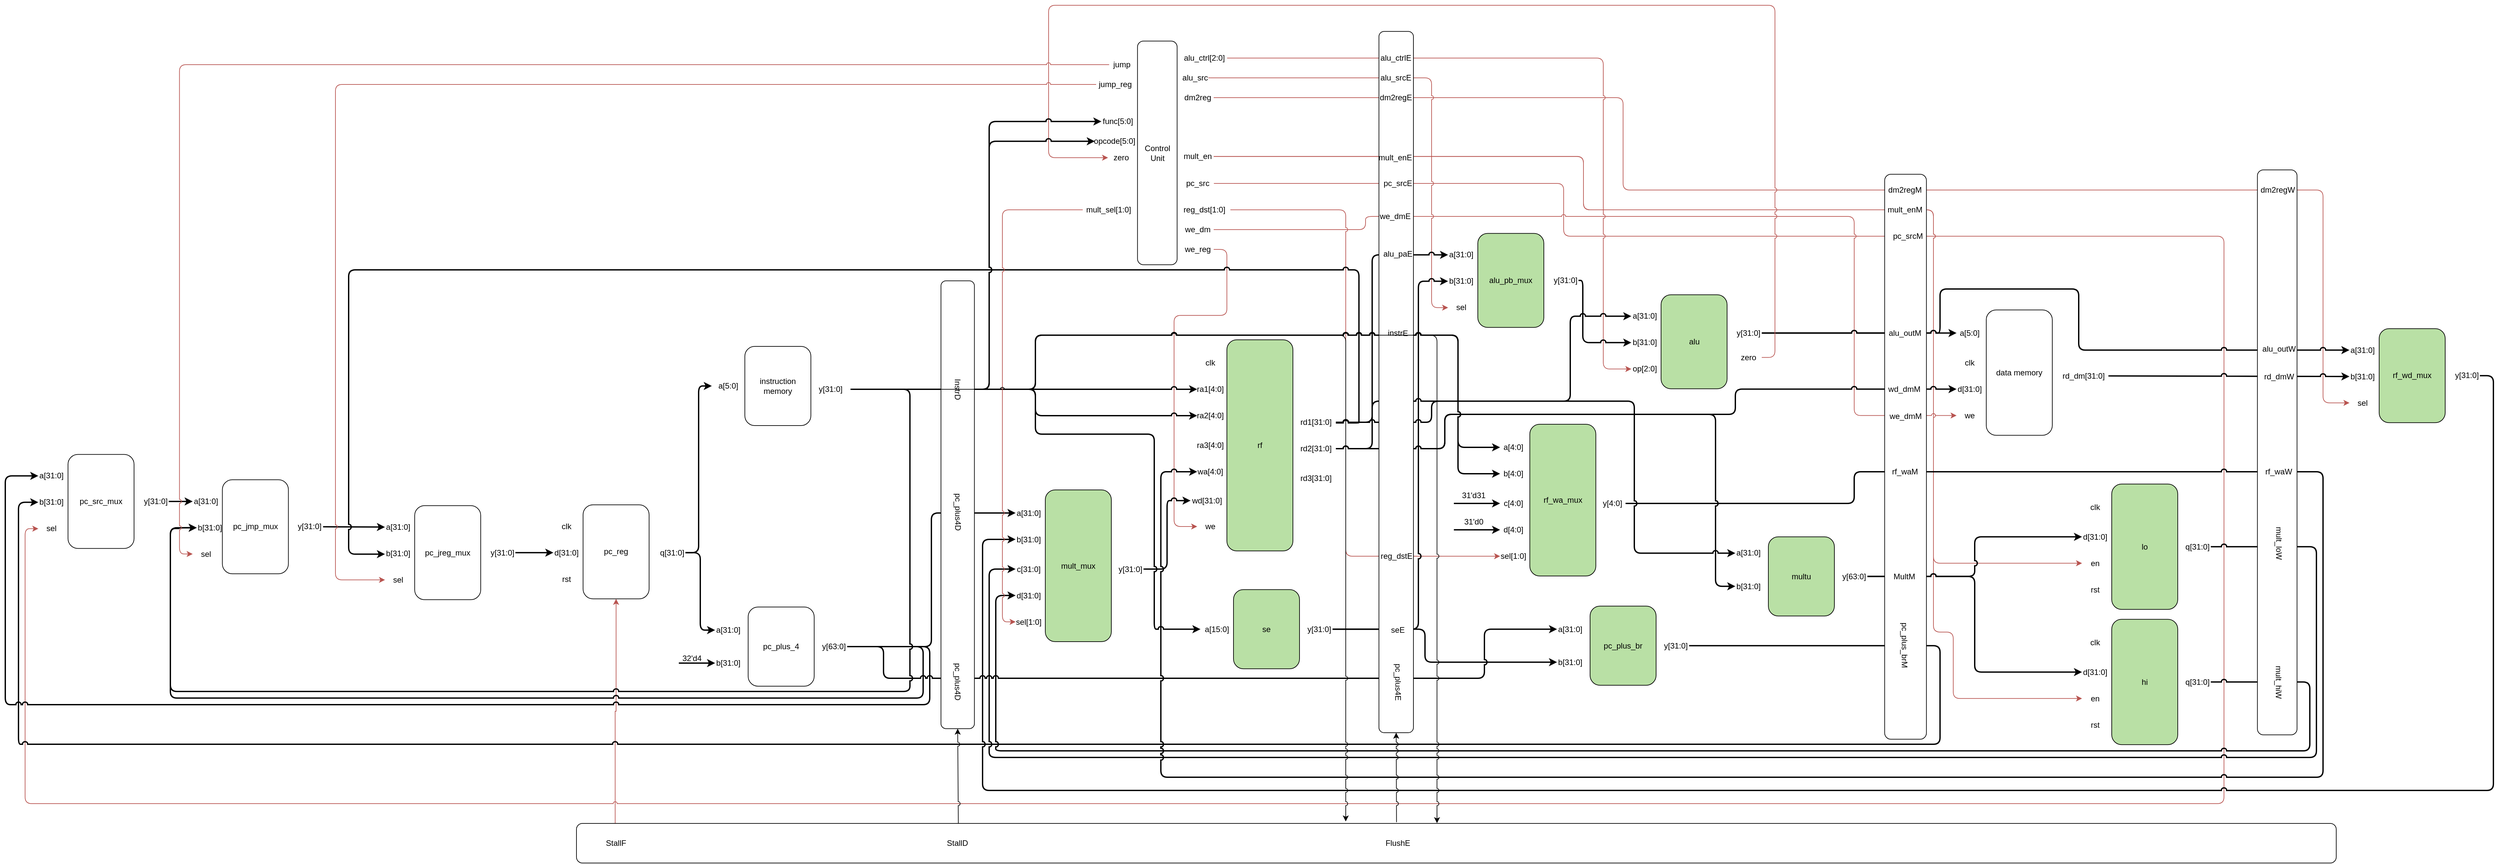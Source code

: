 <mxfile version="13.0.1" type="device"><diagram id="VxktG66GvA859QMmL-u6" name="Page-1"><mxGraphModel dx="4553" dy="2619" grid="1" gridSize="10" guides="1" tooltips="1" connect="1" arrows="1" fold="1" page="1" pageScale="1" pageWidth="850" pageHeight="1100" math="0" shadow="0"><root><mxCell id="0"/><mxCell id="1" parent="0"/><mxCell id="LkqIfKBmSPJP0it0_5NO-5" style="edgeStyle=orthogonalEdgeStyle;rounded=0;jumpStyle=arc;orthogonalLoop=1;jettySize=auto;html=1;exitX=1;exitY=0.5;exitDx=0;exitDy=0;entryX=0.022;entryY=-0.007;entryDx=0;entryDy=0;entryPerimeter=0;fillColor=#f8cecc;strokeColor=#b85450;startArrow=classic;startFill=1;endArrow=none;endFill=0;" edge="1" parent="1"><mxGeometry relative="1" as="geometry"><mxPoint x="-805" y="769.63" as="sourcePoint"/><mxPoint x="-806.37" y="1109.58" as="targetPoint"/><Array as="points"><mxPoint x="-806" y="940"/></Array></mxGeometry></mxCell><mxCell id="LkqIfKBmSPJP0it0_5NO-1" style="edgeStyle=orthogonalEdgeStyle;rounded=1;orthogonalLoop=1;jettySize=auto;html=1;exitX=1;exitY=0.5;exitDx=0;exitDy=0;entryX=0;entryY=0.5;entryDx=0;entryDy=0;fillColor=#f8cecc;strokeColor=#b85450;jumpStyle=arc;" edge="1" parent="1" source="gtylEfUFhN5aOjb-QV-u-95" target="pZg6hqFLtTRmcvXV4arb-40"><mxGeometry relative="1" as="geometry"><Array as="points"><mxPoint x="630" y="140"/><mxPoint x="630" y="220"/><mxPoint x="1630" y="220"/><mxPoint x="1630" y="1080"/><mxPoint x="-1700" y="1080"/><mxPoint x="-1700" y="663"/></Array></mxGeometry></mxCell><mxCell id="gtylEfUFhN5aOjb-QV-u-125" style="edgeStyle=orthogonalEdgeStyle;rounded=1;jumpStyle=arc;orthogonalLoop=1;jettySize=auto;html=1;exitX=1;exitY=0.5;exitDx=0;exitDy=0;entryX=0;entryY=0.5;entryDx=0;entryDy=0;strokeWidth=1;fillColor=#f8cecc;strokeColor=#b85450;" parent="1" source="gtylEfUFhN5aOjb-QV-u-93" target="pZg6hqFLtTRmcvXV4arb-24" edge="1"><mxGeometry relative="1" as="geometry"><Array as="points"><mxPoint x="660" y="99"/><mxPoint x="660" y="180"/><mxPoint x="1190" y="180"/><mxPoint x="1190" y="820"/><mxPoint x="1220" y="820"/><mxPoint x="1220" y="921"/></Array></mxGeometry></mxCell><mxCell id="gtylEfUFhN5aOjb-QV-u-122" style="edgeStyle=orthogonalEdgeStyle;rounded=1;jumpStyle=arc;orthogonalLoop=1;jettySize=auto;html=1;exitX=1;exitY=0.5;exitDx=0;exitDy=0;entryX=0;entryY=0.5;entryDx=0;entryDy=0;strokeWidth=1;fillColor=#f8cecc;strokeColor=#b85450;" parent="1" source="gtylEfUFhN5aOjb-QV-u-98" target="pZg6hqFLtTRmcvXV4arb-74" edge="1"><mxGeometry relative="1" as="geometry"><Array as="points"><mxPoint x="120" y="240"/><mxPoint x="120" y="340"/><mxPoint x="40" y="340"/><mxPoint x="40" y="660"/></Array></mxGeometry></mxCell><mxCell id="gtylEfUFhN5aOjb-QV-u-121" style="edgeStyle=orthogonalEdgeStyle;rounded=1;jumpStyle=arc;orthogonalLoop=1;jettySize=auto;html=1;exitX=1;exitY=0.5;exitDx=0;exitDy=0;entryX=0;entryY=0.5;entryDx=0;entryDy=0;strokeWidth=1;fillColor=#f8cecc;strokeColor=#b85450;" parent="1" source="gtylEfUFhN5aOjb-QV-u-97" target="gtylEfUFhN5aOjb-QV-u-9" edge="1"><mxGeometry relative="1" as="geometry"><Array as="points"><mxPoint x="330" y="210"/><mxPoint x="330" y="190"/><mxPoint x="1070" y="190"/><mxPoint x="1070" y="492"/></Array></mxGeometry></mxCell><mxCell id="gtylEfUFhN5aOjb-QV-u-120" style="edgeStyle=orthogonalEdgeStyle;rounded=1;jumpStyle=arc;orthogonalLoop=1;jettySize=auto;html=1;exitX=1;exitY=0.5;exitDx=0;exitDy=0;entryX=0;entryY=0.5;entryDx=0;entryDy=0;strokeWidth=1;fillColor=#f8cecc;strokeColor=#b85450;" parent="1" source="gtylEfUFhN5aOjb-QV-u-96" target="pZg6hqFLtTRmcvXV4arb-53" edge="1"><mxGeometry relative="1" as="geometry"><Array as="points"><mxPoint x="300" y="180"/><mxPoint x="300" y="705"/></Array></mxGeometry></mxCell><mxCell id="gtylEfUFhN5aOjb-QV-u-113" style="edgeStyle=orthogonalEdgeStyle;rounded=1;jumpStyle=arc;orthogonalLoop=1;jettySize=auto;html=1;exitX=1;exitY=0.5;exitDx=0;exitDy=0;entryX=0;entryY=0.5;entryDx=0;entryDy=0;strokeWidth=1;fillColor=#f8cecc;strokeColor=#b85450;" parent="1" source="gtylEfUFhN5aOjb-QV-u-93" target="pZg6hqFLtTRmcvXV4arb-17" edge="1"><mxGeometry relative="1" as="geometry"><Array as="points"><mxPoint x="660" y="99"/><mxPoint x="660" y="180"/><mxPoint x="1190" y="180"/><mxPoint x="1190" y="716"/></Array></mxGeometry></mxCell><mxCell id="gtylEfUFhN5aOjb-QV-u-109" style="edgeStyle=orthogonalEdgeStyle;rounded=1;jumpStyle=arc;orthogonalLoop=1;jettySize=auto;html=1;exitX=1;exitY=0.5;exitDx=0;exitDy=0;entryX=0;entryY=0.5;entryDx=0;entryDy=0;strokeWidth=1;fillColor=#f8cecc;strokeColor=#b85450;" parent="1" source="gtylEfUFhN5aOjb-QV-u-90" target="pZg6hqFLtTRmcvXV4arb-31" edge="1"><mxGeometry relative="1" as="geometry"><Array as="points"><mxPoint x="720" y="10"/><mxPoint x="720" y="150"/><mxPoint x="1780" y="150"/><mxPoint x="1780" y="473"/></Array></mxGeometry></mxCell><mxCell id="gtylEfUFhN5aOjb-QV-u-105" style="edgeStyle=orthogonalEdgeStyle;rounded=1;jumpStyle=arc;orthogonalLoop=1;jettySize=auto;html=1;exitX=1;exitY=0.5;exitDx=0;exitDy=0;entryX=0;entryY=0.5;entryDx=0;entryDy=0;strokeWidth=1;fillColor=#f8cecc;strokeColor=#b85450;" parent="1" source="gtylEfUFhN5aOjb-QV-u-92" target="pZg6hqFLtTRmcvXV4arb-64" edge="1"><mxGeometry relative="1" as="geometry"><Array as="points"><mxPoint x="430" y="-20"/><mxPoint x="430" y="328"/></Array></mxGeometry></mxCell><mxCell id="gtylEfUFhN5aOjb-QV-u-104" style="edgeStyle=orthogonalEdgeStyle;rounded=1;jumpStyle=arc;orthogonalLoop=1;jettySize=auto;html=1;exitX=1;exitY=0.5;exitDx=0;exitDy=0;entryX=0;entryY=0.5;entryDx=0;entryDy=0;strokeWidth=1;fillColor=#f8cecc;strokeColor=#b85450;" parent="1" source="gtylEfUFhN5aOjb-QV-u-91" target="pZg6hqFLtTRmcvXV4arb-84" edge="1"><mxGeometry relative="1" as="geometry"><Array as="points"><mxPoint x="690" y="-50"/><mxPoint x="690" y="421"/></Array></mxGeometry></mxCell><mxCell id="pZg6hqFLtTRmcvXV4arb-1" value="se" style="rounded=1;whiteSpace=wrap;html=1;rotation=90;horizontal=0;fillColor=#B9E0A5;" parent="1" vertex="1"><mxGeometry x="120" y="765.63" width="120" height="100" as="geometry"/></mxCell><mxCell id="pZg6hqFLtTRmcvXV4arb-2" value="a[15:0]" style="text;html=1;strokeColor=none;fillColor=none;align=center;verticalAlign=middle;whiteSpace=wrap;rounded=0;" parent="1" vertex="1"><mxGeometry x="80" y="805.63" width="50" height="20" as="geometry"/></mxCell><mxCell id="gtylEfUFhN5aOjb-QV-u-29" style="edgeStyle=orthogonalEdgeStyle;rounded=1;jumpStyle=arc;orthogonalLoop=1;jettySize=auto;html=1;exitX=1;exitY=0.5;exitDx=0;exitDy=0;entryX=0;entryY=0.5;entryDx=0;entryDy=0;strokeWidth=2;" parent="1" source="pZg6hqFLtTRmcvXV4arb-3" target="pZg6hqFLtTRmcvXV4arb-12" edge="1"><mxGeometry relative="1" as="geometry"><Array as="points"><mxPoint x="420" y="816"/><mxPoint x="420" y="866"/></Array></mxGeometry></mxCell><mxCell id="gtylEfUFhN5aOjb-QV-u-45" style="edgeStyle=orthogonalEdgeStyle;rounded=1;jumpStyle=arc;orthogonalLoop=1;jettySize=auto;html=1;exitX=1;exitY=0.5;exitDx=0;exitDy=0;entryX=0;entryY=0.5;entryDx=0;entryDy=0;strokeWidth=2;" parent="1" source="pZg6hqFLtTRmcvXV4arb-3" target="pZg6hqFLtTRmcvXV4arb-63" edge="1"><mxGeometry relative="1" as="geometry"><Array as="points"><mxPoint x="410" y="816"/><mxPoint x="410" y="288"/></Array></mxGeometry></mxCell><mxCell id="pZg6hqFLtTRmcvXV4arb-3" value="y[31:0]" style="text;html=1;strokeColor=none;fillColor=none;align=center;verticalAlign=middle;whiteSpace=wrap;rounded=0;" parent="1" vertex="1"><mxGeometry x="240" y="805.63" width="40" height="20" as="geometry"/></mxCell><mxCell id="pZg6hqFLtTRmcvXV4arb-5" value="multu" style="rounded=1;whiteSpace=wrap;html=1;rotation=90;horizontal=0;fillColor=#B9E0A5;" parent="1" vertex="1"><mxGeometry x="930" y="685.63" width="120" height="100" as="geometry"/></mxCell><mxCell id="pZg6hqFLtTRmcvXV4arb-7" value="pc_plus_br" style="rounded=1;whiteSpace=wrap;html=1;rotation=90;horizontal=0;fillColor=#B9E0A5;" parent="1" vertex="1"><mxGeometry x="660" y="790.63" width="120" height="100" as="geometry"/></mxCell><mxCell id="pZg6hqFLtTRmcvXV4arb-8" value="a[31:0]" style="text;html=1;strokeColor=none;fillColor=none;align=center;verticalAlign=middle;whiteSpace=wrap;rounded=0;" parent="1" vertex="1"><mxGeometry x="890" y="690.38" width="40" height="20" as="geometry"/></mxCell><mxCell id="pZg6hqFLtTRmcvXV4arb-9" value="b[31:0]" style="text;html=1;strokeColor=none;fillColor=none;align=center;verticalAlign=middle;whiteSpace=wrap;rounded=0;" parent="1" vertex="1"><mxGeometry x="890" y="740.63" width="40" height="20" as="geometry"/></mxCell><mxCell id="gtylEfUFhN5aOjb-QV-u-35" style="edgeStyle=orthogonalEdgeStyle;rounded=1;jumpStyle=arc;orthogonalLoop=1;jettySize=auto;html=1;exitX=1;exitY=0.5;exitDx=0;exitDy=0;entryX=0;entryY=0.5;entryDx=0;entryDy=0;strokeWidth=2;" parent="1" source="pZg6hqFLtTRmcvXV4arb-10" target="pZg6hqFLtTRmcvXV4arb-16" edge="1"><mxGeometry relative="1" as="geometry"/></mxCell><mxCell id="gtylEfUFhN5aOjb-QV-u-36" style="edgeStyle=orthogonalEdgeStyle;rounded=1;jumpStyle=arc;orthogonalLoop=1;jettySize=auto;html=1;exitX=1;exitY=0.5;exitDx=0;exitDy=0;entryX=0;entryY=0.5;entryDx=0;entryDy=0;strokeWidth=2;" parent="1" source="pZg6hqFLtTRmcvXV4arb-10" target="pZg6hqFLtTRmcvXV4arb-23" edge="1"><mxGeometry relative="1" as="geometry"/></mxCell><mxCell id="pZg6hqFLtTRmcvXV4arb-10" value="y[63:0]" style="text;html=1;strokeColor=none;fillColor=none;align=center;verticalAlign=middle;whiteSpace=wrap;rounded=0;" parent="1" vertex="1"><mxGeometry x="1050" y="725.63" width="40" height="20" as="geometry"/></mxCell><mxCell id="pZg6hqFLtTRmcvXV4arb-11" value="a[31:0]" style="text;html=1;strokeColor=none;fillColor=none;align=center;verticalAlign=middle;whiteSpace=wrap;rounded=0;" parent="1" vertex="1"><mxGeometry x="620" y="805.63" width="40" height="20" as="geometry"/></mxCell><mxCell id="pZg6hqFLtTRmcvXV4arb-12" value="b[31:0]" style="text;html=1;strokeColor=none;fillColor=none;align=center;verticalAlign=middle;whiteSpace=wrap;rounded=0;" parent="1" vertex="1"><mxGeometry x="620" y="855.63" width="40" height="20" as="geometry"/></mxCell><mxCell id="gtylEfUFhN5aOjb-QV-u-52" style="edgeStyle=orthogonalEdgeStyle;rounded=1;jumpStyle=arc;orthogonalLoop=1;jettySize=auto;html=1;exitX=1;exitY=0.5;exitDx=0;exitDy=0;entryX=0;entryY=0.5;entryDx=0;entryDy=0;strokeWidth=2;" parent="1" source="pZg6hqFLtTRmcvXV4arb-13" target="pZg6hqFLtTRmcvXV4arb-39" edge="1"><mxGeometry relative="1" as="geometry"><Array as="points"><mxPoint x="1200" y="841"/><mxPoint x="1200" y="990"/><mxPoint x="-1710" y="990"/><mxPoint x="-1710" y="623"/></Array></mxGeometry></mxCell><mxCell id="pZg6hqFLtTRmcvXV4arb-13" value="y[31:0]" style="text;html=1;strokeColor=none;fillColor=none;align=center;verticalAlign=middle;whiteSpace=wrap;rounded=0;" parent="1" vertex="1"><mxGeometry x="780" y="830.63" width="40" height="20" as="geometry"/></mxCell><mxCell id="pZg6hqFLtTRmcvXV4arb-14" value="lo" style="rounded=1;whiteSpace=wrap;html=1;rotation=90;horizontal=0;fillColor=#B9E0A5;" parent="1" vertex="1"><mxGeometry x="1415" y="640.63" width="190" height="100" as="geometry"/></mxCell><mxCell id="pZg6hqFLtTRmcvXV4arb-15" value="clk" style="text;html=1;strokeColor=none;fillColor=none;align=center;verticalAlign=middle;whiteSpace=wrap;rounded=0;" parent="1" vertex="1"><mxGeometry x="1415" y="620.63" width="40" height="20" as="geometry"/></mxCell><mxCell id="pZg6hqFLtTRmcvXV4arb-16" value="d[31:0]" style="text;html=1;strokeColor=none;fillColor=none;align=center;verticalAlign=middle;whiteSpace=wrap;rounded=0;" parent="1" vertex="1"><mxGeometry x="1415" y="665.63" width="40" height="20" as="geometry"/></mxCell><mxCell id="pZg6hqFLtTRmcvXV4arb-17" value="en" style="text;html=1;strokeColor=none;fillColor=none;align=center;verticalAlign=middle;whiteSpace=wrap;rounded=0;" parent="1" vertex="1"><mxGeometry x="1415" y="705.63" width="40" height="20" as="geometry"/></mxCell><mxCell id="pZg6hqFLtTRmcvXV4arb-19" value="rst" style="text;html=1;strokeColor=none;fillColor=none;align=center;verticalAlign=middle;whiteSpace=wrap;rounded=0;" parent="1" vertex="1"><mxGeometry x="1415" y="745.63" width="40" height="20" as="geometry"/></mxCell><mxCell id="gtylEfUFhN5aOjb-QV-u-37" style="edgeStyle=orthogonalEdgeStyle;rounded=1;jumpStyle=arc;orthogonalLoop=1;jettySize=auto;html=1;exitX=1;exitY=0.5;exitDx=0;exitDy=0;entryX=0;entryY=0.5;entryDx=0;entryDy=0;strokeWidth=2;" parent="1" source="pZg6hqFLtTRmcvXV4arb-20" target="pZg6hqFLtTRmcvXV4arb-44" edge="1"><mxGeometry relative="1" as="geometry"><Array as="points"><mxPoint x="1770" y="691"/><mxPoint x="1770" y="1010"/><mxPoint x="-240" y="1010"/><mxPoint x="-240" y="725"/></Array></mxGeometry></mxCell><mxCell id="pZg6hqFLtTRmcvXV4arb-20" value="q[31:0]" style="text;html=1;strokeColor=none;fillColor=none;align=center;verticalAlign=middle;whiteSpace=wrap;rounded=0;" parent="1" vertex="1"><mxGeometry x="1570" y="680.63" width="40" height="20" as="geometry"/></mxCell><mxCell id="pZg6hqFLtTRmcvXV4arb-21" value="hi" style="rounded=1;whiteSpace=wrap;html=1;rotation=90;horizontal=0;fillColor=#B9E0A5;" parent="1" vertex="1"><mxGeometry x="1415" y="845.63" width="190" height="100" as="geometry"/></mxCell><mxCell id="pZg6hqFLtTRmcvXV4arb-22" value="clk" style="text;html=1;strokeColor=none;fillColor=none;align=center;verticalAlign=middle;whiteSpace=wrap;rounded=0;" parent="1" vertex="1"><mxGeometry x="1415" y="825.63" width="40" height="20" as="geometry"/></mxCell><mxCell id="pZg6hqFLtTRmcvXV4arb-23" value="d[31:0]" style="text;html=1;strokeColor=none;fillColor=none;align=center;verticalAlign=middle;whiteSpace=wrap;rounded=0;" parent="1" vertex="1"><mxGeometry x="1415" y="870.63" width="40" height="20" as="geometry"/></mxCell><mxCell id="pZg6hqFLtTRmcvXV4arb-24" value="en" style="text;html=1;strokeColor=none;fillColor=none;align=center;verticalAlign=middle;whiteSpace=wrap;rounded=0;" parent="1" vertex="1"><mxGeometry x="1415" y="910.63" width="40" height="20" as="geometry"/></mxCell><mxCell id="pZg6hqFLtTRmcvXV4arb-25" value="rst" style="text;html=1;strokeColor=none;fillColor=none;align=center;verticalAlign=middle;whiteSpace=wrap;rounded=0;" parent="1" vertex="1"><mxGeometry x="1415" y="950.63" width="40" height="20" as="geometry"/></mxCell><mxCell id="gtylEfUFhN5aOjb-QV-u-38" style="edgeStyle=orthogonalEdgeStyle;rounded=1;jumpStyle=arc;orthogonalLoop=1;jettySize=auto;html=1;exitX=1;exitY=0.5;exitDx=0;exitDy=0;entryX=0;entryY=0.5;entryDx=0;entryDy=0;strokeWidth=2;" parent="1" source="pZg6hqFLtTRmcvXV4arb-26" target="pZg6hqFLtTRmcvXV4arb-45" edge="1"><mxGeometry relative="1" as="geometry"><Array as="points"><mxPoint x="1760" y="896"/><mxPoint x="1760" y="1000"/><mxPoint x="-230" y="1000"/><mxPoint x="-230" y="765"/></Array></mxGeometry></mxCell><mxCell id="pZg6hqFLtTRmcvXV4arb-26" value="q[31:0]" style="text;html=1;strokeColor=none;fillColor=none;align=center;verticalAlign=middle;whiteSpace=wrap;rounded=0;" parent="1" vertex="1"><mxGeometry x="1570" y="885.63" width="40" height="20" as="geometry"/></mxCell><mxCell id="pZg6hqFLtTRmcvXV4arb-27" value="rf_wd_mux" style="rounded=1;whiteSpace=wrap;html=1;rotation=90;horizontal=0;fillColor=#B9E0A5;" parent="1" vertex="1"><mxGeometry x="1843.75" y="381.38" width="142.5" height="100" as="geometry"/></mxCell><mxCell id="pZg6hqFLtTRmcvXV4arb-29" value="a[31:0]" style="text;html=1;strokeColor=none;fillColor=none;align=center;verticalAlign=middle;whiteSpace=wrap;rounded=0;" parent="1" vertex="1"><mxGeometry x="1820" y="382.63" width="40" height="20" as="geometry"/></mxCell><mxCell id="pZg6hqFLtTRmcvXV4arb-30" value="b[31:0]" style="text;html=1;strokeColor=none;fillColor=none;align=center;verticalAlign=middle;whiteSpace=wrap;rounded=0;" parent="1" vertex="1"><mxGeometry x="1820" y="422.63" width="40" height="20" as="geometry"/></mxCell><mxCell id="pZg6hqFLtTRmcvXV4arb-31" value="sel" style="text;html=1;strokeColor=none;fillColor=none;align=center;verticalAlign=middle;whiteSpace=wrap;rounded=0;" parent="1" vertex="1"><mxGeometry x="1820" y="462.63" width="40" height="20" as="geometry"/></mxCell><mxCell id="gtylEfUFhN5aOjb-QV-u-51" style="edgeStyle=orthogonalEdgeStyle;rounded=1;jumpStyle=arc;orthogonalLoop=1;jettySize=auto;html=1;exitX=1;exitY=0.5;exitDx=0;exitDy=0;entryX=0;entryY=0.5;entryDx=0;entryDy=0;strokeWidth=2;" parent="1" source="pZg6hqFLtTRmcvXV4arb-32" target="pZg6hqFLtTRmcvXV4arb-43" edge="1"><mxGeometry relative="1" as="geometry"><Array as="points"><mxPoint x="2038" y="431"/><mxPoint x="2038" y="1060"/><mxPoint x="-250" y="1060"/><mxPoint x="-250" y="680"/></Array></mxGeometry></mxCell><mxCell id="pZg6hqFLtTRmcvXV4arb-32" value="y[31:0]" style="text;html=1;strokeColor=none;fillColor=none;align=center;verticalAlign=middle;whiteSpace=wrap;rounded=0;" parent="1" vertex="1"><mxGeometry x="1977.5" y="421.38" width="40" height="20" as="geometry"/></mxCell><mxCell id="pZg6hqFLtTRmcvXV4arb-33" value="pc_plus_4" style="rounded=1;whiteSpace=wrap;html=1;rotation=90;horizontal=0;" parent="1" vertex="1"><mxGeometry x="-615" y="792" width="120" height="100" as="geometry"/></mxCell><mxCell id="pZg6hqFLtTRmcvXV4arb-34" value="a[31:0]" style="text;html=1;strokeColor=none;fillColor=none;align=center;verticalAlign=middle;whiteSpace=wrap;rounded=0;" parent="1" vertex="1"><mxGeometry x="-655" y="807" width="40" height="20" as="geometry"/></mxCell><mxCell id="pZg6hqFLtTRmcvXV4arb-122" style="edgeStyle=orthogonalEdgeStyle;rounded=1;jumpStyle=arc;orthogonalLoop=1;jettySize=auto;html=1;exitX=0;exitY=0.5;exitDx=0;exitDy=0;startArrow=classic;startFill=1;endArrow=none;endFill=0;strokeWidth=2;" parent="1" source="pZg6hqFLtTRmcvXV4arb-35" edge="1"><mxGeometry relative="1" as="geometry"><mxPoint x="-710" y="867" as="targetPoint"/></mxGeometry></mxCell><mxCell id="pZg6hqFLtTRmcvXV4arb-35" value="b[31:0]" style="text;html=1;strokeColor=none;fillColor=none;align=center;verticalAlign=middle;whiteSpace=wrap;rounded=0;" parent="1" vertex="1"><mxGeometry x="-655" y="857" width="40" height="20" as="geometry"/></mxCell><mxCell id="gtylEfUFhN5aOjb-QV-u-20" style="edgeStyle=orthogonalEdgeStyle;rounded=1;jumpStyle=arc;orthogonalLoop=1;jettySize=auto;html=1;exitX=1;exitY=0.5;exitDx=0;exitDy=0;entryX=0;entryY=0.5;entryDx=0;entryDy=0;strokeWidth=2;" parent="1" source="pZg6hqFLtTRmcvXV4arb-36" target="pZg6hqFLtTRmcvXV4arb-38" edge="1"><mxGeometry relative="1" as="geometry"><Array as="points"><mxPoint x="-330" y="842"/><mxPoint x="-330" y="930"/><mxPoint x="-1730" y="930"/><mxPoint x="-1730" y="583"/></Array></mxGeometry></mxCell><mxCell id="gtylEfUFhN5aOjb-QV-u-25" style="edgeStyle=orthogonalEdgeStyle;rounded=1;jumpStyle=arc;orthogonalLoop=1;jettySize=auto;html=1;exitX=1;exitY=0.5;exitDx=0;exitDy=0;entryX=0;entryY=0.5;entryDx=0;entryDy=0;strokeWidth=2;" parent="1" source="pZg6hqFLtTRmcvXV4arb-36" target="pZg6hqFLtTRmcvXV4arb-48" edge="1"><mxGeometry relative="1" as="geometry"/></mxCell><mxCell id="gtylEfUFhN5aOjb-QV-u-53" style="edgeStyle=orthogonalEdgeStyle;rounded=1;jumpStyle=arc;orthogonalLoop=1;jettySize=auto;html=1;exitX=1;exitY=0.5;exitDx=0;exitDy=0;entryX=0;entryY=0.5;entryDx=0;entryDy=0;strokeWidth=2;" parent="1" source="pZg6hqFLtTRmcvXV4arb-36" target="pZg6hqFLtTRmcvXV4arb-58" edge="1"><mxGeometry relative="1" as="geometry"><Array as="points"><mxPoint x="-340" y="842"/><mxPoint x="-340" y="920"/><mxPoint x="-1480" y="920"/><mxPoint x="-1480" y="663"/><mxPoint x="-1466" y="663"/><mxPoint x="-1466" y="662"/></Array></mxGeometry></mxCell><mxCell id="gtylEfUFhN5aOjb-QV-u-63" style="edgeStyle=orthogonalEdgeStyle;rounded=1;jumpStyle=arc;orthogonalLoop=1;jettySize=auto;html=1;exitX=1;exitY=0.5;exitDx=0;exitDy=0;entryX=0;entryY=0.5;entryDx=0;entryDy=0;strokeWidth=2;" parent="1" source="pZg6hqFLtTRmcvXV4arb-36" target="pZg6hqFLtTRmcvXV4arb-11" edge="1"><mxGeometry relative="1" as="geometry"><Array as="points"><mxPoint x="-400" y="842"/><mxPoint x="-400" y="890"/><mxPoint x="510" y="890"/><mxPoint x="510" y="816"/></Array></mxGeometry></mxCell><mxCell id="pZg6hqFLtTRmcvXV4arb-36" value="y[63:0]" style="text;html=1;strokeColor=none;fillColor=none;align=center;verticalAlign=middle;whiteSpace=wrap;rounded=0;" parent="1" vertex="1"><mxGeometry x="-495" y="832" width="40" height="20" as="geometry"/></mxCell><mxCell id="pZg6hqFLtTRmcvXV4arb-37" value="pc_src_mux" style="rounded=1;whiteSpace=wrap;html=1;rotation=90;horizontal=0;" parent="1" vertex="1"><mxGeometry x="-1656.25" y="572.01" width="142.5" height="100" as="geometry"/></mxCell><mxCell id="pZg6hqFLtTRmcvXV4arb-38" value="a[31:0]" style="text;html=1;strokeColor=none;fillColor=none;align=center;verticalAlign=middle;whiteSpace=wrap;rounded=0;" parent="1" vertex="1"><mxGeometry x="-1680" y="573.26" width="40" height="20" as="geometry"/></mxCell><mxCell id="pZg6hqFLtTRmcvXV4arb-39" value="b[31:0]" style="text;html=1;strokeColor=none;fillColor=none;align=center;verticalAlign=middle;whiteSpace=wrap;rounded=0;" parent="1" vertex="1"><mxGeometry x="-1680" y="613.26" width="40" height="20" as="geometry"/></mxCell><mxCell id="pZg6hqFLtTRmcvXV4arb-40" value="sel" style="text;html=1;strokeColor=none;fillColor=none;align=center;verticalAlign=middle;whiteSpace=wrap;rounded=0;" parent="1" vertex="1"><mxGeometry x="-1680" y="653.26" width="40" height="20" as="geometry"/></mxCell><mxCell id="gtylEfUFhN5aOjb-QV-u-57" style="edgeStyle=orthogonalEdgeStyle;rounded=1;jumpStyle=arc;orthogonalLoop=1;jettySize=auto;html=1;exitX=1;exitY=0.5;exitDx=0;exitDy=0;entryX=0;entryY=0.5;entryDx=0;entryDy=0;strokeWidth=2;" parent="1" source="pZg6hqFLtTRmcvXV4arb-41" target="pZg6hqFLtTRmcvXV4arb-57" edge="1"><mxGeometry relative="1" as="geometry"/></mxCell><mxCell id="pZg6hqFLtTRmcvXV4arb-41" value="y[31:0]" style="text;html=1;strokeColor=none;fillColor=none;align=center;verticalAlign=middle;whiteSpace=wrap;rounded=0;" parent="1" vertex="1"><mxGeometry x="-1522.5" y="612.01" width="40" height="20" as="geometry"/></mxCell><mxCell id="pZg6hqFLtTRmcvXV4arb-42" value="mult_mux" style="rounded=1;whiteSpace=wrap;html=1;rotation=90;horizontal=0;fillColor=#B9E0A5;" parent="1" vertex="1"><mxGeometry x="-220" y="669.5" width="230" height="100" as="geometry"/></mxCell><mxCell id="pZg6hqFLtTRmcvXV4arb-43" value="b[31:0]" style="text;html=1;strokeColor=none;fillColor=none;align=center;verticalAlign=middle;whiteSpace=wrap;rounded=0;" parent="1" vertex="1"><mxGeometry x="-200" y="669.5" width="40" height="20" as="geometry"/></mxCell><mxCell id="pZg6hqFLtTRmcvXV4arb-44" value="c[31:0]" style="text;html=1;strokeColor=none;fillColor=none;align=center;verticalAlign=middle;whiteSpace=wrap;rounded=0;" parent="1" vertex="1"><mxGeometry x="-200" y="714.5" width="40" height="20" as="geometry"/></mxCell><mxCell id="pZg6hqFLtTRmcvXV4arb-45" value="d[31:0]" style="text;html=1;strokeColor=none;fillColor=none;align=center;verticalAlign=middle;whiteSpace=wrap;rounded=0;" parent="1" vertex="1"><mxGeometry x="-200" y="754.5" width="40" height="20" as="geometry"/></mxCell><mxCell id="pZg6hqFLtTRmcvXV4arb-46" value="sel[1:0]" style="text;html=1;strokeColor=none;fillColor=none;align=center;verticalAlign=middle;whiteSpace=wrap;rounded=0;" parent="1" vertex="1"><mxGeometry x="-200" y="794.5" width="40" height="20" as="geometry"/></mxCell><mxCell id="gtylEfUFhN5aOjb-QV-u-26" style="edgeStyle=orthogonalEdgeStyle;rounded=1;jumpStyle=arc;orthogonalLoop=1;jettySize=auto;html=1;exitX=1;exitY=0.5;exitDx=0;exitDy=0;entryX=0;entryY=0.5;entryDx=0;entryDy=0;strokeWidth=2;" parent="1" source="pZg6hqFLtTRmcvXV4arb-47" target="pZg6hqFLtTRmcvXV4arb-70" edge="1"><mxGeometry relative="1" as="geometry"/></mxCell><mxCell id="pZg6hqFLtTRmcvXV4arb-47" value="y[31:0]" style="text;html=1;strokeColor=none;fillColor=none;align=center;verticalAlign=middle;whiteSpace=wrap;rounded=0;" parent="1" vertex="1"><mxGeometry x="-46.25" y="714.5" width="40" height="20" as="geometry"/></mxCell><mxCell id="pZg6hqFLtTRmcvXV4arb-48" value="a[31:0]" style="text;html=1;strokeColor=none;fillColor=none;align=center;verticalAlign=middle;whiteSpace=wrap;rounded=0;" parent="1" vertex="1"><mxGeometry x="-200" y="629.5" width="40" height="20" as="geometry"/></mxCell><mxCell id="pZg6hqFLtTRmcvXV4arb-49" value="rf_wa_mux" style="rounded=1;whiteSpace=wrap;html=1;rotation=90;horizontal=0;fillColor=#B9E0A5;" parent="1" vertex="1"><mxGeometry x="513.75" y="570" width="230" height="100" as="geometry"/></mxCell><mxCell id="pZg6hqFLtTRmcvXV4arb-50" value="b[4:0]" style="text;html=1;strokeColor=none;fillColor=none;align=center;verticalAlign=middle;whiteSpace=wrap;rounded=0;" parent="1" vertex="1"><mxGeometry x="533.75" y="570" width="40" height="20" as="geometry"/></mxCell><mxCell id="pZg6hqFLtTRmcvXV4arb-51" value="c[4:0]" style="text;html=1;strokeColor=none;fillColor=none;align=center;verticalAlign=middle;whiteSpace=wrap;rounded=0;" parent="1" vertex="1"><mxGeometry x="533.75" y="615" width="40" height="20" as="geometry"/></mxCell><mxCell id="pZg6hqFLtTRmcvXV4arb-52" value="d[4:0]" style="text;html=1;strokeColor=none;fillColor=none;align=center;verticalAlign=middle;whiteSpace=wrap;rounded=0;" parent="1" vertex="1"><mxGeometry x="533.75" y="655" width="40" height="20" as="geometry"/></mxCell><mxCell id="pZg6hqFLtTRmcvXV4arb-53" value="sel[1:0]" style="text;html=1;strokeColor=none;fillColor=none;align=center;verticalAlign=middle;whiteSpace=wrap;rounded=0;" parent="1" vertex="1"><mxGeometry x="533.75" y="695" width="40" height="20" as="geometry"/></mxCell><mxCell id="gtylEfUFhN5aOjb-QV-u-48" style="edgeStyle=orthogonalEdgeStyle;rounded=1;jumpStyle=arc;orthogonalLoop=1;jettySize=auto;html=1;exitX=1;exitY=0.5;exitDx=0;exitDy=0;entryX=0;entryY=0.5;entryDx=0;entryDy=0;strokeWidth=2;" parent="1" source="pZg6hqFLtTRmcvXV4arb-54" target="pZg6hqFLtTRmcvXV4arb-69" edge="1"><mxGeometry relative="1" as="geometry"><Array as="points"><mxPoint x="1070" y="625"/><mxPoint x="1070" y="577"/><mxPoint x="1780" y="577"/><mxPoint x="1780" y="1040"/><mxPoint x="20" y="1040"/><mxPoint x="20" y="577"/></Array></mxGeometry></mxCell><mxCell id="pZg6hqFLtTRmcvXV4arb-54" value="y[4:0]" style="text;html=1;strokeColor=none;fillColor=none;align=center;verticalAlign=middle;whiteSpace=wrap;rounded=0;" parent="1" vertex="1"><mxGeometry x="683.75" y="615" width="40" height="20" as="geometry"/></mxCell><mxCell id="pZg6hqFLtTRmcvXV4arb-55" value="a[4:0]" style="text;html=1;strokeColor=none;fillColor=none;align=center;verticalAlign=middle;whiteSpace=wrap;rounded=0;" parent="1" vertex="1"><mxGeometry x="533.75" y="530" width="40" height="20" as="geometry"/></mxCell><mxCell id="pZg6hqFLtTRmcvXV4arb-56" value="pc_jmp_mux" style="rounded=1;whiteSpace=wrap;html=1;rotation=90;horizontal=0;" parent="1" vertex="1"><mxGeometry x="-1422.5" y="610.38" width="142.5" height="100" as="geometry"/></mxCell><mxCell id="pZg6hqFLtTRmcvXV4arb-57" value="a[31:0]" style="text;html=1;strokeColor=none;fillColor=none;align=center;verticalAlign=middle;whiteSpace=wrap;rounded=0;" parent="1" vertex="1"><mxGeometry x="-1446.25" y="611.63" width="40" height="20" as="geometry"/></mxCell><mxCell id="pZg6hqFLtTRmcvXV4arb-58" value="b[31:0]" style="text;html=1;strokeColor=none;fillColor=none;align=center;verticalAlign=middle;whiteSpace=wrap;rounded=0;" parent="1" vertex="1"><mxGeometry x="-1440" y="651.88" width="40" height="20" as="geometry"/></mxCell><mxCell id="pZg6hqFLtTRmcvXV4arb-59" value="sel" style="text;html=1;strokeColor=none;fillColor=none;align=center;verticalAlign=middle;whiteSpace=wrap;rounded=0;" parent="1" vertex="1"><mxGeometry x="-1446.25" y="691.63" width="40" height="20" as="geometry"/></mxCell><mxCell id="gtylEfUFhN5aOjb-QV-u-17" style="edgeStyle=orthogonalEdgeStyle;rounded=1;jumpStyle=arc;orthogonalLoop=1;jettySize=auto;html=1;exitX=1;exitY=0.5;exitDx=0;exitDy=0;entryX=0;entryY=0.5;entryDx=0;entryDy=0;strokeWidth=2;" parent="1" source="pZg6hqFLtTRmcvXV4arb-60" target="pZg6hqFLtTRmcvXV4arb-87" edge="1"><mxGeometry relative="1" as="geometry"/></mxCell><mxCell id="pZg6hqFLtTRmcvXV4arb-60" value="y[31:0]" style="text;html=1;strokeColor=none;fillColor=none;align=center;verticalAlign=middle;whiteSpace=wrap;rounded=0;" parent="1" vertex="1"><mxGeometry x="-1288.75" y="650.38" width="40" height="20" as="geometry"/></mxCell><mxCell id="pZg6hqFLtTRmcvXV4arb-61" value="alu_pb_mux" style="rounded=1;whiteSpace=wrap;html=1;rotation=90;horizontal=0;fillColor=#B9E0A5;" parent="1" vertex="1"><mxGeometry x="478.75" y="237" width="142.5" height="100" as="geometry"/></mxCell><mxCell id="pZg6hqFLtTRmcvXV4arb-62" value="a[31:0]" style="text;html=1;strokeColor=none;fillColor=none;align=center;verticalAlign=middle;whiteSpace=wrap;rounded=0;" parent="1" vertex="1"><mxGeometry x="455" y="238.25" width="40" height="20" as="geometry"/></mxCell><mxCell id="pZg6hqFLtTRmcvXV4arb-63" value="b[31:0]" style="text;html=1;strokeColor=none;fillColor=none;align=center;verticalAlign=middle;whiteSpace=wrap;rounded=0;" parent="1" vertex="1"><mxGeometry x="455" y="278.25" width="40" height="20" as="geometry"/></mxCell><mxCell id="pZg6hqFLtTRmcvXV4arb-64" value="sel" style="text;html=1;strokeColor=none;fillColor=none;align=center;verticalAlign=middle;whiteSpace=wrap;rounded=0;" parent="1" vertex="1"><mxGeometry x="455" y="318.25" width="40" height="20" as="geometry"/></mxCell><mxCell id="gtylEfUFhN5aOjb-QV-u-40" style="edgeStyle=orthogonalEdgeStyle;rounded=1;jumpStyle=arc;orthogonalLoop=1;jettySize=auto;html=1;exitX=1;exitY=0.5;exitDx=0;exitDy=0;entryX=0;entryY=0.5;entryDx=0;entryDy=0;strokeWidth=2;" parent="1" source="pZg6hqFLtTRmcvXV4arb-65" target="pZg6hqFLtTRmcvXV4arb-83" edge="1"><mxGeometry relative="1" as="geometry"><Array as="points"><mxPoint x="659" y="287"/><mxPoint x="659" y="381"/></Array></mxGeometry></mxCell><mxCell id="pZg6hqFLtTRmcvXV4arb-65" value="y[31:0]" style="text;html=1;strokeColor=none;fillColor=none;align=center;verticalAlign=middle;whiteSpace=wrap;rounded=0;" parent="1" vertex="1"><mxGeometry x="612.5" y="277" width="40" height="20" as="geometry"/></mxCell><mxCell id="pZg6hqFLtTRmcvXV4arb-66" value="rf" style="rounded=1;whiteSpace=wrap;html=1;rotation=90;horizontal=0;fillColor=#B9E0A5;" parent="1" vertex="1"><mxGeometry x="10" y="487" width="320" height="100" as="geometry"/></mxCell><mxCell id="pZg6hqFLtTRmcvXV4arb-67" value="ra2[4:0]" style="text;html=1;strokeColor=none;fillColor=none;align=center;verticalAlign=middle;whiteSpace=wrap;rounded=0;" parent="1" vertex="1"><mxGeometry x="75" y="482" width="40" height="20" as="geometry"/></mxCell><mxCell id="pZg6hqFLtTRmcvXV4arb-68" value="ra3[4:0]" style="text;html=1;strokeColor=none;fillColor=none;align=center;verticalAlign=middle;whiteSpace=wrap;rounded=0;" parent="1" vertex="1"><mxGeometry x="75" y="527" width="40" height="20" as="geometry"/></mxCell><mxCell id="pZg6hqFLtTRmcvXV4arb-69" value="wa[4:0]" style="text;html=1;strokeColor=none;fillColor=none;align=center;verticalAlign=middle;whiteSpace=wrap;rounded=0;" parent="1" vertex="1"><mxGeometry x="75" y="567" width="40" height="20" as="geometry"/></mxCell><mxCell id="pZg6hqFLtTRmcvXV4arb-70" value="wd[31:0]" style="text;html=1;strokeColor=none;fillColor=none;align=center;verticalAlign=middle;whiteSpace=wrap;rounded=0;" parent="1" vertex="1"><mxGeometry x="65" y="610.75" width="50" height="20" as="geometry"/></mxCell><mxCell id="pZg6hqFLtTRmcvXV4arb-72" value="ra1[4:0]" style="text;html=1;strokeColor=none;fillColor=none;align=center;verticalAlign=middle;whiteSpace=wrap;rounded=0;" parent="1" vertex="1"><mxGeometry x="75" y="442" width="40" height="20" as="geometry"/></mxCell><mxCell id="pZg6hqFLtTRmcvXV4arb-73" value="clk" style="text;html=1;strokeColor=none;fillColor=none;align=center;verticalAlign=middle;whiteSpace=wrap;rounded=0;" parent="1" vertex="1"><mxGeometry x="75" y="402" width="40" height="20" as="geometry"/></mxCell><mxCell id="pZg6hqFLtTRmcvXV4arb-74" value="we" style="text;html=1;strokeColor=none;fillColor=none;align=center;verticalAlign=middle;whiteSpace=wrap;rounded=0;" parent="1" vertex="1"><mxGeometry x="75" y="650" width="40" height="20" as="geometry"/></mxCell><mxCell id="gtylEfUFhN5aOjb-QV-u-31" style="edgeStyle=orthogonalEdgeStyle;rounded=1;jumpStyle=arc;orthogonalLoop=1;jettySize=auto;html=1;exitX=1;exitY=0.5;exitDx=0;exitDy=0;entryX=0;entryY=0.5;entryDx=0;entryDy=0;strokeWidth=2;" parent="1" source="pZg6hqFLtTRmcvXV4arb-76" target="gtylEfUFhN5aOjb-QV-u-8" edge="1"><mxGeometry relative="1" as="geometry"><Array as="points"><mxPoint x="450" y="542"/><mxPoint x="450" y="490"/><mxPoint x="890" y="490"/><mxPoint x="890" y="452"/></Array></mxGeometry></mxCell><mxCell id="gtylEfUFhN5aOjb-QV-u-34" style="edgeStyle=orthogonalEdgeStyle;rounded=1;jumpStyle=arc;orthogonalLoop=1;jettySize=auto;html=1;exitX=1;exitY=0.5;exitDx=0;exitDy=0;entryX=0;entryY=0.5;entryDx=0;entryDy=0;strokeWidth=2;" parent="1" source="pZg6hqFLtTRmcvXV4arb-76" target="pZg6hqFLtTRmcvXV4arb-9" edge="1"><mxGeometry relative="1" as="geometry"><Array as="points"><mxPoint x="450" y="542"/><mxPoint x="450" y="490"/><mxPoint x="860" y="490"/><mxPoint x="860" y="751"/></Array></mxGeometry></mxCell><mxCell id="gtylEfUFhN5aOjb-QV-u-43" style="edgeStyle=orthogonalEdgeStyle;rounded=1;jumpStyle=arc;orthogonalLoop=1;jettySize=auto;html=1;exitX=1;exitY=0.5;exitDx=0;exitDy=0;entryX=0;entryY=0.5;entryDx=0;entryDy=0;strokeWidth=2;" parent="1" source="pZg6hqFLtTRmcvXV4arb-76" target="pZg6hqFLtTRmcvXV4arb-62" edge="1"><mxGeometry relative="1" as="geometry"><Array as="points"><mxPoint x="340" y="542"/><mxPoint x="340" y="248"/></Array></mxGeometry></mxCell><mxCell id="pZg6hqFLtTRmcvXV4arb-76" value="rd2[31:0]" style="text;html=1;strokeColor=none;fillColor=none;align=center;verticalAlign=middle;whiteSpace=wrap;rounded=0;" parent="1" vertex="1"><mxGeometry x="225" y="532" width="60" height="20" as="geometry"/></mxCell><mxCell id="pZg6hqFLtTRmcvXV4arb-77" value="rd3[31:0]" style="text;html=1;strokeColor=none;fillColor=none;align=center;verticalAlign=middle;whiteSpace=wrap;rounded=0;" parent="1" vertex="1"><mxGeometry x="225" y="577" width="60" height="20" as="geometry"/></mxCell><mxCell id="gtylEfUFhN5aOjb-QV-u-33" style="edgeStyle=orthogonalEdgeStyle;rounded=1;jumpStyle=arc;orthogonalLoop=1;jettySize=auto;html=1;exitX=1;exitY=0.5;exitDx=0;exitDy=0;entryX=0;entryY=0.5;entryDx=0;entryDy=0;strokeWidth=2;" parent="1" source="pZg6hqFLtTRmcvXV4arb-78" target="pZg6hqFLtTRmcvXV4arb-8" edge="1"><mxGeometry relative="1" as="geometry"><Array as="points"><mxPoint x="430" y="502"/><mxPoint x="430" y="470"/><mxPoint x="737" y="470"/><mxPoint x="737" y="701"/></Array></mxGeometry></mxCell><mxCell id="gtylEfUFhN5aOjb-QV-u-39" style="edgeStyle=orthogonalEdgeStyle;rounded=1;jumpStyle=arc;orthogonalLoop=1;jettySize=auto;html=1;exitX=1;exitY=0.5;exitDx=0;exitDy=0;entryX=0;entryY=0.5;entryDx=0;entryDy=0;strokeWidth=2;" parent="1" source="pZg6hqFLtTRmcvXV4arb-78" target="pZg6hqFLtTRmcvXV4arb-82" edge="1"><mxGeometry relative="1" as="geometry"><Array as="points"><mxPoint x="340" y="502"/><mxPoint x="340" y="470"/><mxPoint x="640" y="470"/><mxPoint x="640" y="341"/></Array></mxGeometry></mxCell><mxCell id="gtylEfUFhN5aOjb-QV-u-55" style="edgeStyle=orthogonalEdgeStyle;rounded=1;jumpStyle=arc;orthogonalLoop=1;jettySize=auto;html=1;exitX=1;exitY=0.5;exitDx=0;exitDy=0;entryX=0;entryY=0.5;entryDx=0;entryDy=0;strokeWidth=2;" parent="1" edge="1"><mxGeometry relative="1" as="geometry"><mxPoint x="285" y="503" as="sourcePoint"/><mxPoint x="-1155" y="701.88" as="targetPoint"/><Array as="points"><mxPoint x="320" y="503"/><mxPoint x="320" y="271"/><mxPoint x="-1210" y="271"/><mxPoint x="-1210" y="702"/></Array></mxGeometry></mxCell><mxCell id="pZg6hqFLtTRmcvXV4arb-78" value="rd1[31:0]" style="text;html=1;strokeColor=none;fillColor=none;align=center;verticalAlign=middle;whiteSpace=wrap;rounded=0;" parent="1" vertex="1"><mxGeometry x="225" y="492" width="60" height="20" as="geometry"/></mxCell><mxCell id="pZg6hqFLtTRmcvXV4arb-81" value="alu" style="rounded=1;whiteSpace=wrap;html=1;rotation=90;horizontal=0;fillColor=#B9E0A5;" parent="1" vertex="1"><mxGeometry x="756.25" y="330" width="142.5" height="100" as="geometry"/></mxCell><mxCell id="pZg6hqFLtTRmcvXV4arb-82" value="a[31:0]" style="text;html=1;strokeColor=none;fillColor=none;align=center;verticalAlign=middle;whiteSpace=wrap;rounded=0;" parent="1" vertex="1"><mxGeometry x="732.5" y="331.25" width="40" height="20" as="geometry"/></mxCell><mxCell id="pZg6hqFLtTRmcvXV4arb-83" value="b[31:0]" style="text;html=1;strokeColor=none;fillColor=none;align=center;verticalAlign=middle;whiteSpace=wrap;rounded=0;" parent="1" vertex="1"><mxGeometry x="732.5" y="371.25" width="40" height="20" as="geometry"/></mxCell><mxCell id="pZg6hqFLtTRmcvXV4arb-84" value="op[2:0]" style="text;html=1;strokeColor=none;fillColor=none;align=center;verticalAlign=middle;whiteSpace=wrap;rounded=0;" parent="1" vertex="1"><mxGeometry x="732.5" y="411.25" width="40" height="20" as="geometry"/></mxCell><mxCell id="gtylEfUFhN5aOjb-QV-u-30" style="edgeStyle=orthogonalEdgeStyle;rounded=1;jumpStyle=arc;orthogonalLoop=1;jettySize=auto;html=1;exitX=1;exitY=0.5;exitDx=0;exitDy=0;entryX=0;entryY=0.5;entryDx=0;entryDy=0;strokeWidth=2;" parent="1" source="pZg6hqFLtTRmcvXV4arb-85" target="gtylEfUFhN5aOjb-QV-u-6" edge="1"><mxGeometry relative="1" as="geometry"><Array as="points"><mxPoint x="1100" y="367"/><mxPoint x="1100" y="367"/></Array></mxGeometry></mxCell><mxCell id="gtylEfUFhN5aOjb-QV-u-49" style="edgeStyle=orthogonalEdgeStyle;rounded=1;jumpStyle=arc;orthogonalLoop=1;jettySize=auto;html=1;exitX=1;exitY=0.5;exitDx=0;exitDy=0;entryX=0;entryY=0.5;entryDx=0;entryDy=0;strokeWidth=2;" parent="1" source="pZg6hqFLtTRmcvXV4arb-85" target="pZg6hqFLtTRmcvXV4arb-29" edge="1"><mxGeometry relative="1" as="geometry"><Array as="points"><mxPoint x="1200" y="367"/><mxPoint x="1200" y="300"/><mxPoint x="1410" y="300"/><mxPoint x="1410" y="393"/></Array></mxGeometry></mxCell><mxCell id="pZg6hqFLtTRmcvXV4arb-85" value="y[31:0]" style="text;html=1;strokeColor=none;fillColor=none;align=center;verticalAlign=middle;whiteSpace=wrap;rounded=0;" parent="1" vertex="1"><mxGeometry x="890" y="356.75" width="40" height="20" as="geometry"/></mxCell><mxCell id="pZg6hqFLtTRmcvXV4arb-86" value="pc_jreg_mux" style="rounded=1;whiteSpace=wrap;html=1;rotation=90;horizontal=0;" parent="1" vertex="1"><mxGeometry x="-1131.25" y="649.63" width="142.5" height="100" as="geometry"/></mxCell><mxCell id="pZg6hqFLtTRmcvXV4arb-87" value="a[31:0]" style="text;html=1;strokeColor=none;fillColor=none;align=center;verticalAlign=middle;whiteSpace=wrap;rounded=0;" parent="1" vertex="1"><mxGeometry x="-1155" y="650.88" width="40" height="20" as="geometry"/></mxCell><mxCell id="pZg6hqFLtTRmcvXV4arb-88" value="b[31:0]" style="text;html=1;strokeColor=none;fillColor=none;align=center;verticalAlign=middle;whiteSpace=wrap;rounded=0;" parent="1" vertex="1"><mxGeometry x="-1155" y="690.88" width="40" height="20" as="geometry"/></mxCell><mxCell id="pZg6hqFLtTRmcvXV4arb-89" value="sel" style="text;html=1;strokeColor=none;fillColor=none;align=center;verticalAlign=middle;whiteSpace=wrap;rounded=0;" parent="1" vertex="1"><mxGeometry x="-1155" y="730.88" width="40" height="20" as="geometry"/></mxCell><mxCell id="gtylEfUFhN5aOjb-QV-u-16" style="edgeStyle=orthogonalEdgeStyle;rounded=1;jumpStyle=arc;orthogonalLoop=1;jettySize=auto;html=1;exitX=1;exitY=0.5;exitDx=0;exitDy=0;entryX=0;entryY=0.5;entryDx=0;entryDy=0;strokeWidth=2;" parent="1" source="pZg6hqFLtTRmcvXV4arb-90" target="pZg6hqFLtTRmcvXV4arb-94" edge="1"><mxGeometry relative="1" as="geometry"/></mxCell><mxCell id="pZg6hqFLtTRmcvXV4arb-90" value="y[31:0]" style="text;html=1;strokeColor=none;fillColor=none;align=center;verticalAlign=middle;whiteSpace=wrap;rounded=0;" parent="1" vertex="1"><mxGeometry x="-997.5" y="689.63" width="40" height="20" as="geometry"/></mxCell><mxCell id="gtylEfUFhN5aOjb-QV-u-126" style="edgeStyle=orthogonalEdgeStyle;rounded=1;jumpStyle=arc;orthogonalLoop=1;jettySize=auto;html=1;exitX=1;exitY=0.5;exitDx=0;exitDy=0;entryX=0;entryY=0.5;entryDx=0;entryDy=0;strokeWidth=1;fillColor=#f8cecc;strokeColor=#b85450;" parent="1" source="pZg6hqFLtTRmcvXV4arb-91" target="gtylEfUFhN5aOjb-QV-u-87" edge="1"><mxGeometry relative="1" as="geometry"><Array as="points"><mxPoint x="950" y="404"/><mxPoint x="950" y="-130"/><mxPoint x="-150" y="-130"/><mxPoint x="-150" y="101"/></Array></mxGeometry></mxCell><mxCell id="pZg6hqFLtTRmcvXV4arb-91" value="zero" style="text;html=1;strokeColor=none;fillColor=none;align=center;verticalAlign=middle;whiteSpace=wrap;rounded=0;" parent="1" vertex="1"><mxGeometry x="890" y="393.75" width="40" height="20" as="geometry"/></mxCell><mxCell id="pZg6hqFLtTRmcvXV4arb-92" value="pc_reg" style="rounded=1;whiteSpace=wrap;html=1;rotation=90;horizontal=0;" parent="1" vertex="1"><mxGeometry x="-876.25" y="648.38" width="142.5" height="100" as="geometry"/></mxCell><mxCell id="pZg6hqFLtTRmcvXV4arb-93" value="clk" style="text;html=1;strokeColor=none;fillColor=none;align=center;verticalAlign=middle;whiteSpace=wrap;rounded=0;" parent="1" vertex="1"><mxGeometry x="-900" y="649.63" width="40" height="20" as="geometry"/></mxCell><mxCell id="pZg6hqFLtTRmcvXV4arb-94" value="d[31:0]" style="text;html=1;strokeColor=none;fillColor=none;align=center;verticalAlign=middle;whiteSpace=wrap;rounded=0;" parent="1" vertex="1"><mxGeometry x="-900" y="689.63" width="40" height="20" as="geometry"/></mxCell><mxCell id="pZg6hqFLtTRmcvXV4arb-95" value="rst" style="text;html=1;strokeColor=none;fillColor=none;align=center;verticalAlign=middle;whiteSpace=wrap;rounded=0;" parent="1" vertex="1"><mxGeometry x="-900" y="729.63" width="40" height="20" as="geometry"/></mxCell><mxCell id="gtylEfUFhN5aOjb-QV-u-15" style="edgeStyle=orthogonalEdgeStyle;rounded=1;jumpStyle=arc;orthogonalLoop=1;jettySize=auto;html=1;exitX=1;exitY=0.5;exitDx=0;exitDy=0;entryX=0;entryY=0.5;entryDx=0;entryDy=0;strokeWidth=2;" parent="1" source="pZg6hqFLtTRmcvXV4arb-96" target="pZg6hqFLtTRmcvXV4arb-34" edge="1"><mxGeometry relative="1" as="geometry"/></mxCell><mxCell id="gtylEfUFhN5aOjb-QV-u-19" style="edgeStyle=orthogonalEdgeStyle;rounded=1;jumpStyle=arc;orthogonalLoop=1;jettySize=auto;html=1;exitX=1;exitY=0.5;exitDx=0;exitDy=0;entryX=0;entryY=0.5;entryDx=0;entryDy=0;strokeWidth=2;" parent="1" source="pZg6hqFLtTRmcvXV4arb-96" target="gtylEfUFhN5aOjb-QV-u-3" edge="1"><mxGeometry relative="1" as="geometry"><Array as="points"><mxPoint x="-680" y="700"/><mxPoint x="-680" y="447"/></Array></mxGeometry></mxCell><mxCell id="pZg6hqFLtTRmcvXV4arb-96" value="q[31:0]" style="text;html=1;strokeColor=none;fillColor=none;align=center;verticalAlign=middle;whiteSpace=wrap;rounded=0;" parent="1" vertex="1"><mxGeometry x="-740" y="689.63" width="40" height="20" as="geometry"/></mxCell><mxCell id="pZg6hqFLtTRmcvXV4arb-123" value="32'd4" style="text;html=1;strokeColor=none;fillColor=none;align=center;verticalAlign=middle;whiteSpace=wrap;rounded=0;" parent="1" vertex="1"><mxGeometry x="-710" y="850" width="40" height="20" as="geometry"/></mxCell><mxCell id="gtylEfUFhN5aOjb-QV-u-21" style="edgeStyle=orthogonalEdgeStyle;rounded=1;jumpStyle=arc;orthogonalLoop=1;jettySize=auto;html=1;exitX=1;exitY=0.5;exitDx=0;exitDy=0;entryX=0;entryY=0.5;entryDx=0;entryDy=0;strokeWidth=2;" parent="1" source="pZg6hqFLtTRmcvXV4arb-130" target="pZg6hqFLtTRmcvXV4arb-72" edge="1"><mxGeometry relative="1" as="geometry"/></mxCell><mxCell id="gtylEfUFhN5aOjb-QV-u-22" style="edgeStyle=orthogonalEdgeStyle;rounded=1;jumpStyle=arc;orthogonalLoop=1;jettySize=auto;html=1;exitX=1;exitY=0.5;exitDx=0;exitDy=0;entryX=0;entryY=0.5;entryDx=0;entryDy=0;strokeWidth=2;" parent="1" source="pZg6hqFLtTRmcvXV4arb-130" target="pZg6hqFLtTRmcvXV4arb-67" edge="1"><mxGeometry relative="1" as="geometry"><Array as="points"><mxPoint x="-170" y="452"/><mxPoint x="-170" y="492"/></Array></mxGeometry></mxCell><mxCell id="gtylEfUFhN5aOjb-QV-u-46" style="edgeStyle=orthogonalEdgeStyle;rounded=1;jumpStyle=arc;orthogonalLoop=1;jettySize=auto;html=1;exitX=1;exitY=0.5;exitDx=0;exitDy=0;entryX=0;entryY=0.5;entryDx=0;entryDy=0;strokeWidth=2;" parent="1" source="pZg6hqFLtTRmcvXV4arb-130" target="pZg6hqFLtTRmcvXV4arb-55" edge="1"><mxGeometry relative="1" as="geometry"><Array as="points"><mxPoint x="-170" y="452"/><mxPoint x="-170" y="370"/><mxPoint x="470" y="370"/><mxPoint x="470" y="540"/></Array></mxGeometry></mxCell><mxCell id="gtylEfUFhN5aOjb-QV-u-47" style="edgeStyle=orthogonalEdgeStyle;rounded=1;jumpStyle=arc;orthogonalLoop=1;jettySize=auto;html=1;exitX=1;exitY=0.5;exitDx=0;exitDy=0;entryX=0;entryY=0.5;entryDx=0;entryDy=0;strokeWidth=2;" parent="1" source="pZg6hqFLtTRmcvXV4arb-130" target="pZg6hqFLtTRmcvXV4arb-50" edge="1"><mxGeometry relative="1" as="geometry"><Array as="points"><mxPoint x="-170" y="452"/><mxPoint x="-170" y="370"/><mxPoint x="470" y="370"/><mxPoint x="470" y="580"/></Array></mxGeometry></mxCell><mxCell id="gtylEfUFhN5aOjb-QV-u-54" style="edgeStyle=orthogonalEdgeStyle;rounded=1;jumpStyle=arc;orthogonalLoop=1;jettySize=auto;html=1;exitX=1;exitY=0.5;exitDx=0;exitDy=0;entryX=0;entryY=0.5;entryDx=0;entryDy=0;strokeWidth=2;" parent="1" source="pZg6hqFLtTRmcvXV4arb-130" target="pZg6hqFLtTRmcvXV4arb-58" edge="1"><mxGeometry relative="1" as="geometry"><mxPoint x="-1460" y="662" as="targetPoint"/><Array as="points"><mxPoint x="-360" y="452"/><mxPoint x="-360" y="910"/><mxPoint x="-1480" y="910"/><mxPoint x="-1480" y="662"/></Array></mxGeometry></mxCell><mxCell id="gtylEfUFhN5aOjb-QV-u-56" style="edgeStyle=orthogonalEdgeStyle;rounded=1;jumpStyle=arc;orthogonalLoop=1;jettySize=auto;html=1;exitX=1;exitY=0.5;exitDx=0;exitDy=0;entryX=0;entryY=0.5;entryDx=0;entryDy=0;strokeWidth=2;" parent="1" source="pZg6hqFLtTRmcvXV4arb-130" target="pZg6hqFLtTRmcvXV4arb-2" edge="1"><mxGeometry relative="1" as="geometry"><Array as="points"><mxPoint x="-170" y="452"/><mxPoint x="-170" y="520"/><mxPoint x="10" y="520"/><mxPoint x="10" y="816"/></Array></mxGeometry></mxCell><mxCell id="gtylEfUFhN5aOjb-QV-u-128" style="edgeStyle=orthogonalEdgeStyle;rounded=1;jumpStyle=arc;orthogonalLoop=1;jettySize=auto;html=1;exitX=1;exitY=0.5;exitDx=0;exitDy=0;entryX=0;entryY=0.5;entryDx=0;entryDy=0;strokeWidth=2;" parent="1" source="pZg6hqFLtTRmcvXV4arb-130" target="gtylEfUFhN5aOjb-QV-u-86" edge="1"><mxGeometry relative="1" as="geometry"><Array as="points"><mxPoint x="-240" y="452"/><mxPoint x="-240" y="46"/></Array></mxGeometry></mxCell><mxCell id="gtylEfUFhN5aOjb-QV-u-129" style="edgeStyle=orthogonalEdgeStyle;rounded=1;jumpStyle=arc;orthogonalLoop=1;jettySize=auto;html=1;exitX=1;exitY=0.5;exitDx=0;exitDy=0;entryX=0;entryY=0.5;entryDx=0;entryDy=0;strokeWidth=2;" parent="1" source="pZg6hqFLtTRmcvXV4arb-130" target="gtylEfUFhN5aOjb-QV-u-85" edge="1"><mxGeometry relative="1" as="geometry"><Array as="points"><mxPoint x="-240" y="452"/><mxPoint x="-240" y="76"/></Array></mxGeometry></mxCell><mxCell id="pZg6hqFLtTRmcvXV4arb-130" value="y[31:0]" style="text;html=1;strokeColor=none;fillColor=none;align=center;verticalAlign=middle;whiteSpace=wrap;rounded=0;" parent="1" vertex="1"><mxGeometry x="-510" y="442" width="60" height="20" as="geometry"/></mxCell><mxCell id="pZg6hqFLtTRmcvXV4arb-132" value="" style="endArrow=classic;html=1;entryX=0;entryY=0.5;entryDx=0;entryDy=0;strokeWidth=2;" parent="1" target="pZg6hqFLtTRmcvXV4arb-51" edge="1"><mxGeometry width="50" height="50" relative="1" as="geometry"><mxPoint x="463.75" y="625" as="sourcePoint"/><mxPoint x="493.75" y="633" as="targetPoint"/></mxGeometry></mxCell><mxCell id="pZg6hqFLtTRmcvXV4arb-133" value="31'd31" style="text;html=1;strokeColor=none;fillColor=none;align=center;verticalAlign=middle;whiteSpace=wrap;rounded=0;" parent="1" vertex="1"><mxGeometry x="473.75" y="603" width="40" height="20" as="geometry"/></mxCell><mxCell id="pZg6hqFLtTRmcvXV4arb-135" value="" style="endArrow=classic;html=1;entryX=0;entryY=0.5;entryDx=0;entryDy=0;strokeWidth=2;" parent="1" edge="1"><mxGeometry width="50" height="50" relative="1" as="geometry"><mxPoint x="463.75" y="665" as="sourcePoint"/><mxPoint x="533.75" y="665" as="targetPoint"/></mxGeometry></mxCell><mxCell id="pZg6hqFLtTRmcvXV4arb-136" value="31'd0" style="text;html=1;strokeColor=none;fillColor=none;align=center;verticalAlign=middle;whiteSpace=wrap;rounded=0;" parent="1" vertex="1"><mxGeometry x="473.75" y="643" width="40" height="20" as="geometry"/></mxCell><mxCell id="gtylEfUFhN5aOjb-QV-u-32" style="edgeStyle=orthogonalEdgeStyle;rounded=1;jumpStyle=arc;orthogonalLoop=1;jettySize=auto;html=1;exitX=1;exitY=0.5;exitDx=0;exitDy=0;entryX=0;entryY=0.5;entryDx=0;entryDy=0;strokeWidth=2;" parent="1" source="pZg6hqFLtTRmcvXV4arb-143" target="pZg6hqFLtTRmcvXV4arb-30" edge="1"><mxGeometry relative="1" as="geometry"/></mxCell><mxCell id="pZg6hqFLtTRmcvXV4arb-143" value="rd_dm[31:0]" style="text;html=1;strokeColor=none;fillColor=none;align=center;verticalAlign=middle;whiteSpace=wrap;rounded=0;" parent="1" vertex="1"><mxGeometry x="1380" y="421.75" width="75" height="20" as="geometry"/></mxCell><mxCell id="gtylEfUFhN5aOjb-QV-u-2" value="instruction memory" style="rounded=1;whiteSpace=wrap;html=1;rotation=90;horizontal=0;" parent="1" vertex="1"><mxGeometry x="-620" y="397" width="120" height="100" as="geometry"/></mxCell><mxCell id="gtylEfUFhN5aOjb-QV-u-3" value="a[5:0]" style="text;html=1;strokeColor=none;fillColor=none;align=center;verticalAlign=middle;whiteSpace=wrap;rounded=0;" parent="1" vertex="1"><mxGeometry x="-660" y="437" width="50" height="20" as="geometry"/></mxCell><mxCell id="gtylEfUFhN5aOjb-QV-u-5" value="data memory" style="rounded=1;whiteSpace=wrap;html=1;rotation=90;horizontal=0;" parent="1" vertex="1"><mxGeometry x="1225" y="376.75" width="190" height="100" as="geometry"/></mxCell><mxCell id="gtylEfUFhN5aOjb-QV-u-6" value="a[5:0]" style="text;html=1;strokeColor=none;fillColor=none;align=center;verticalAlign=middle;whiteSpace=wrap;rounded=0;" parent="1" vertex="1"><mxGeometry x="1225" y="356.75" width="40" height="20" as="geometry"/></mxCell><mxCell id="gtylEfUFhN5aOjb-QV-u-7" value="clk" style="text;html=1;strokeColor=none;fillColor=none;align=center;verticalAlign=middle;whiteSpace=wrap;rounded=0;" parent="1" vertex="1"><mxGeometry x="1225" y="401.75" width="40" height="20" as="geometry"/></mxCell><mxCell id="gtylEfUFhN5aOjb-QV-u-8" value="d[31:0]" style="text;html=1;strokeColor=none;fillColor=none;align=center;verticalAlign=middle;whiteSpace=wrap;rounded=0;" parent="1" vertex="1"><mxGeometry x="1225" y="441.75" width="40" height="20" as="geometry"/></mxCell><mxCell id="gtylEfUFhN5aOjb-QV-u-9" value="we" style="text;html=1;strokeColor=none;fillColor=none;align=center;verticalAlign=middle;whiteSpace=wrap;rounded=0;" parent="1" vertex="1"><mxGeometry x="1225" y="481.75" width="40" height="20" as="geometry"/></mxCell><mxCell id="LkqIfKBmSPJP0it0_5NO-13" style="edgeStyle=orthogonalEdgeStyle;rounded=1;jumpStyle=arc;orthogonalLoop=1;jettySize=auto;html=1;exitX=1;exitY=0.5;exitDx=0;exitDy=0;entryX=0.217;entryY=0;entryDx=0;entryDy=0;entryPerimeter=0;startArrow=classic;startFill=1;endArrow=none;endFill=0;" edge="1" parent="1" source="gtylEfUFhN5aOjb-QV-u-13" target="LkqIfKBmSPJP0it0_5NO-4"><mxGeometry relative="1" as="geometry"/></mxCell><mxCell id="gtylEfUFhN5aOjb-QV-u-13" value="" style="rounded=1;whiteSpace=wrap;html=1;rotation=90;" parent="1" vertex="1"><mxGeometry x="-627.05" y="601.7" width="678.75" height="50.62" as="geometry"/></mxCell><mxCell id="gtylEfUFhN5aOjb-QV-u-24" value="" style="rounded=1;whiteSpace=wrap;html=1;rotation=90;" parent="1" vertex="1"><mxGeometry x="-155.04" y="414.96" width="1062.85" height="52.23" as="geometry"/></mxCell><mxCell id="gtylEfUFhN5aOjb-QV-u-27" value="" style="rounded=1;whiteSpace=wrap;html=1;rotation=90;" parent="1" vertex="1"><mxGeometry x="719.63" y="522.63" width="856.25" height="63.25" as="geometry"/></mxCell><mxCell id="gtylEfUFhN5aOjb-QV-u-28" value="" style="rounded=1;whiteSpace=wrap;html=1;rotation=90;" parent="1" vertex="1"><mxGeometry x="1282.51" y="517.63" width="856.25" height="60" as="geometry"/></mxCell><mxCell id="gtylEfUFhN5aOjb-QV-u-62" value="InstrD" style="text;html=1;strokeColor=none;fillColor=none;align=center;verticalAlign=middle;whiteSpace=wrap;rounded=0;rotation=90;" parent="1" vertex="1"><mxGeometry x="-307.68" y="442.63" width="40" height="20" as="geometry"/></mxCell><mxCell id="gtylEfUFhN5aOjb-QV-u-64" value="pc_plus4D" style="text;html=1;strokeColor=none;fillColor=none;align=center;verticalAlign=middle;whiteSpace=wrap;rounded=0;rotation=90;" parent="1" vertex="1"><mxGeometry x="-326.68" y="628.38" width="78" height="20" as="geometry"/></mxCell><mxCell id="gtylEfUFhN5aOjb-QV-u-65" value="pc_plus4D" style="text;html=1;strokeColor=none;fillColor=none;align=center;verticalAlign=middle;whiteSpace=wrap;rounded=0;rotation=90;" parent="1" vertex="1"><mxGeometry x="-326.68" y="885.63" width="78" height="20" as="geometry"/></mxCell><mxCell id="gtylEfUFhN5aOjb-QV-u-66" value="pc_plus4E" style="text;html=1;strokeColor=none;fillColor=none;align=center;verticalAlign=middle;whiteSpace=wrap;rounded=0;rotation=90;" parent="1" vertex="1"><mxGeometry x="344.69" y="885.63" width="69" height="20" as="geometry"/></mxCell><mxCell id="gtylEfUFhN5aOjb-QV-u-67" value="MultM" style="text;html=1;strokeColor=none;fillColor=none;align=center;verticalAlign=middle;whiteSpace=wrap;rounded=0;" parent="1" vertex="1"><mxGeometry x="1126" y="725.63" width="40" height="20" as="geometry"/></mxCell><mxCell id="gtylEfUFhN5aOjb-QV-u-69" value="rf_waM" style="text;html=1;strokeColor=none;fillColor=none;align=center;verticalAlign=middle;whiteSpace=wrap;rounded=0;" parent="1" vertex="1"><mxGeometry x="1127" y="567" width="40" height="20" as="geometry"/></mxCell><mxCell id="gtylEfUFhN5aOjb-QV-u-70" value="instrE" style="text;html=1;strokeColor=none;fillColor=none;align=center;verticalAlign=middle;whiteSpace=wrap;rounded=0;rotation=1;" parent="1" vertex="1"><mxGeometry x="359" y="357" width="40" height="20" as="geometry"/></mxCell><mxCell id="gtylEfUFhN5aOjb-QV-u-71" value="alu_paE" style="text;html=1;strokeColor=none;fillColor=none;align=center;verticalAlign=middle;whiteSpace=wrap;rounded=0;" parent="1" vertex="1"><mxGeometry x="359" y="237" width="40" height="20" as="geometry"/></mxCell><mxCell id="gtylEfUFhN5aOjb-QV-u-74" value="pc_plus_brM" style="text;html=1;strokeColor=none;fillColor=none;align=center;verticalAlign=middle;whiteSpace=wrap;rounded=0;rotation=90;" parent="1" vertex="1"><mxGeometry x="1107" y="830" width="78" height="20" as="geometry"/></mxCell><mxCell id="gtylEfUFhN5aOjb-QV-u-75" value="rf_waW" style="text;html=1;strokeColor=none;fillColor=none;align=center;verticalAlign=middle;whiteSpace=wrap;rounded=0;" parent="1" vertex="1"><mxGeometry x="1693.01" y="567" width="40" height="20" as="geometry"/></mxCell><mxCell id="gtylEfUFhN5aOjb-QV-u-76" value="alu_outM" style="text;html=1;strokeColor=none;fillColor=none;align=center;verticalAlign=middle;whiteSpace=wrap;rounded=0;" parent="1" vertex="1"><mxGeometry x="1127" y="356.75" width="40" height="20" as="geometry"/></mxCell><mxCell id="gtylEfUFhN5aOjb-QV-u-78" value="wd_dmM" style="text;html=1;strokeColor=none;fillColor=none;align=center;verticalAlign=middle;whiteSpace=wrap;rounded=0;" parent="1" vertex="1"><mxGeometry x="1121" y="442" width="50" height="20" as="geometry"/></mxCell><mxCell id="gtylEfUFhN5aOjb-QV-u-79" value="mult_loW" style="text;html=1;strokeColor=none;fillColor=none;align=center;verticalAlign=middle;whiteSpace=wrap;rounded=0;rotation=90;" parent="1" vertex="1"><mxGeometry x="1679.51" y="669.5" width="67" height="31" as="geometry"/></mxCell><mxCell id="gtylEfUFhN5aOjb-QV-u-80" value="mult_hiW" style="text;html=1;strokeColor=none;fillColor=none;align=center;verticalAlign=middle;whiteSpace=wrap;rounded=0;rotation=90;" parent="1" vertex="1"><mxGeometry x="1681.51" y="885.63" width="63" height="20" as="geometry"/></mxCell><mxCell id="gtylEfUFhN5aOjb-QV-u-81" value="rd_dmW" style="text;html=1;strokeColor=none;fillColor=none;align=center;verticalAlign=middle;whiteSpace=wrap;rounded=0;" parent="1" vertex="1"><mxGeometry x="1686.51" y="422.63" width="53.01" height="20" as="geometry"/></mxCell><mxCell id="gtylEfUFhN5aOjb-QV-u-82" value="alu_outW" style="text;html=1;strokeColor=none;fillColor=none;align=center;verticalAlign=middle;whiteSpace=wrap;rounded=0;" parent="1" vertex="1"><mxGeometry x="1681.52" y="381.38" width="63" height="20" as="geometry"/></mxCell><mxCell id="gtylEfUFhN5aOjb-QV-u-83" value="seE" style="text;html=1;strokeColor=none;fillColor=none;align=center;verticalAlign=middle;whiteSpace=wrap;rounded=0;" parent="1" vertex="1"><mxGeometry x="359" y="807" width="40" height="20" as="geometry"/></mxCell><mxCell id="gtylEfUFhN5aOjb-QV-u-84" value="Control Unit" style="rounded=1;whiteSpace=wrap;html=1;rotation=90;horizontal=0;" parent="1" vertex="1"><mxGeometry x="-154.87" y="63.74" width="339.02" height="60" as="geometry"/></mxCell><mxCell id="gtylEfUFhN5aOjb-QV-u-85" value="opcode[5:0]" style="text;html=1;strokeColor=none;fillColor=none;align=center;verticalAlign=middle;whiteSpace=wrap;rounded=0;" parent="1" vertex="1"><mxGeometry x="-80" y="66.13" width="60" height="20" as="geometry"/></mxCell><mxCell id="gtylEfUFhN5aOjb-QV-u-86" value="func[5:0]" style="text;html=1;strokeColor=none;fillColor=none;align=center;verticalAlign=middle;whiteSpace=wrap;rounded=0;" parent="1" vertex="1"><mxGeometry x="-70" y="36.13" width="50" height="20" as="geometry"/></mxCell><mxCell id="gtylEfUFhN5aOjb-QV-u-87" value="zero" style="text;html=1;strokeColor=none;fillColor=none;align=center;verticalAlign=middle;whiteSpace=wrap;rounded=0;" parent="1" vertex="1"><mxGeometry x="-60" y="91" width="40" height="20" as="geometry"/></mxCell><mxCell id="gtylEfUFhN5aOjb-QV-u-112" style="edgeStyle=orthogonalEdgeStyle;rounded=1;jumpStyle=arc;orthogonalLoop=1;jettySize=auto;html=1;exitX=0;exitY=0.5;exitDx=0;exitDy=0;entryX=0;entryY=0.5;entryDx=0;entryDy=0;strokeWidth=1;fillColor=#f8cecc;strokeColor=#b85450;" parent="1" source="gtylEfUFhN5aOjb-QV-u-88" target="pZg6hqFLtTRmcvXV4arb-89" edge="1"><mxGeometry relative="1" as="geometry"><Array as="points"><mxPoint x="-1230" y="-10"/><mxPoint x="-1230" y="741"/></Array></mxGeometry></mxCell><mxCell id="gtylEfUFhN5aOjb-QV-u-88" value="jump_reg" style="text;html=1;strokeColor=none;fillColor=none;align=center;verticalAlign=middle;whiteSpace=wrap;rounded=0;" parent="1" vertex="1"><mxGeometry x="-78" y="-20" width="58" height="20" as="geometry"/></mxCell><mxCell id="gtylEfUFhN5aOjb-QV-u-111" style="edgeStyle=orthogonalEdgeStyle;rounded=1;jumpStyle=arc;orthogonalLoop=1;jettySize=auto;html=1;exitX=0;exitY=0.5;exitDx=0;exitDy=0;entryX=0;entryY=0.5;entryDx=0;entryDy=0;strokeWidth=1;fillColor=#f8cecc;strokeColor=#b85450;" parent="1" source="gtylEfUFhN5aOjb-QV-u-89" target="pZg6hqFLtTRmcvXV4arb-59" edge="1"><mxGeometry relative="1" as="geometry"/></mxCell><mxCell id="gtylEfUFhN5aOjb-QV-u-89" value="jump" style="text;html=1;strokeColor=none;fillColor=none;align=center;verticalAlign=middle;whiteSpace=wrap;rounded=0;" parent="1" vertex="1"><mxGeometry x="-58.3" y="-50" width="38.3" height="20" as="geometry"/></mxCell><mxCell id="gtylEfUFhN5aOjb-QV-u-90" value="dm2reg" style="text;html=1;strokeColor=none;fillColor=none;align=center;verticalAlign=middle;whiteSpace=wrap;rounded=0;" parent="1" vertex="1"><mxGeometry x="52" width="48" height="20" as="geometry"/></mxCell><mxCell id="gtylEfUFhN5aOjb-QV-u-91" value="alu_ctrl[2:0]" style="text;html=1;strokeColor=none;fillColor=none;align=center;verticalAlign=middle;whiteSpace=wrap;rounded=0;" parent="1" vertex="1"><mxGeometry x="52" y="-60" width="68.3" height="20" as="geometry"/></mxCell><mxCell id="gtylEfUFhN5aOjb-QV-u-92" value="alu_src" style="text;html=1;strokeColor=none;fillColor=none;align=center;verticalAlign=middle;whiteSpace=wrap;rounded=0;" parent="1" vertex="1"><mxGeometry x="52.0" y="-30" width="40" height="20" as="geometry"/></mxCell><mxCell id="gtylEfUFhN5aOjb-QV-u-93" value="mult_en" style="text;html=1;strokeColor=none;fillColor=none;align=center;verticalAlign=middle;whiteSpace=wrap;rounded=0;" parent="1" vertex="1"><mxGeometry x="52" y="89.13" width="48" height="20" as="geometry"/></mxCell><mxCell id="gtylEfUFhN5aOjb-QV-u-115" style="edgeStyle=orthogonalEdgeStyle;rounded=1;jumpStyle=arc;orthogonalLoop=1;jettySize=auto;html=1;exitX=0;exitY=0.5;exitDx=0;exitDy=0;entryX=0;entryY=0.5;entryDx=0;entryDy=0;strokeWidth=1;fillColor=#f8cecc;strokeColor=#b85450;" parent="1" source="gtylEfUFhN5aOjb-QV-u-94" target="pZg6hqFLtTRmcvXV4arb-46" edge="1"><mxGeometry relative="1" as="geometry"/></mxCell><mxCell id="gtylEfUFhN5aOjb-QV-u-94" value="mult_sel[1:0]" style="text;html=1;strokeColor=none;fillColor=none;align=center;verticalAlign=middle;whiteSpace=wrap;rounded=0;" parent="1" vertex="1"><mxGeometry x="-98.3" y="170" width="78.3" height="20" as="geometry"/></mxCell><mxCell id="gtylEfUFhN5aOjb-QV-u-95" value="pc_src" style="text;html=1;strokeColor=none;fillColor=none;align=center;verticalAlign=middle;whiteSpace=wrap;rounded=0;" parent="1" vertex="1"><mxGeometry x="52" y="130" width="48.3" height="20" as="geometry"/></mxCell><mxCell id="gtylEfUFhN5aOjb-QV-u-96" value="reg_dst[1:0]" style="text;html=1;strokeColor=none;fillColor=none;align=center;verticalAlign=middle;whiteSpace=wrap;rounded=0;" parent="1" vertex="1"><mxGeometry x="47" y="170" width="78.3" height="20" as="geometry"/></mxCell><mxCell id="gtylEfUFhN5aOjb-QV-u-97" value="we_dm" style="text;html=1;strokeColor=none;fillColor=none;align=center;verticalAlign=middle;whiteSpace=wrap;rounded=0;" parent="1" vertex="1"><mxGeometry x="51.7" y="200" width="48.3" height="20" as="geometry"/></mxCell><mxCell id="gtylEfUFhN5aOjb-QV-u-98" value="we_reg" style="text;html=1;strokeColor=none;fillColor=none;align=center;verticalAlign=middle;whiteSpace=wrap;rounded=0;" parent="1" vertex="1"><mxGeometry x="51.7" y="230" width="48.3" height="20" as="geometry"/></mxCell><mxCell id="gtylEfUFhN5aOjb-QV-u-106" value="alu_ctrlE" style="text;html=1;strokeColor=none;fillColor=none;align=center;verticalAlign=middle;whiteSpace=wrap;rounded=0;" parent="1" vertex="1"><mxGeometry x="356.39" y="-60" width="40" height="20" as="geometry"/></mxCell><mxCell id="gtylEfUFhN5aOjb-QV-u-107" value="alu_srcE" style="text;html=1;strokeColor=none;fillColor=none;align=center;verticalAlign=middle;whiteSpace=wrap;rounded=0;" parent="1" vertex="1"><mxGeometry x="353" y="-30" width="46" height="20" as="geometry"/></mxCell><mxCell id="gtylEfUFhN5aOjb-QV-u-110" value="dm2regE" style="text;html=1;strokeColor=none;fillColor=none;align=center;verticalAlign=middle;whiteSpace=wrap;rounded=0;" parent="1" vertex="1"><mxGeometry x="356" width="40" height="20" as="geometry"/></mxCell><mxCell id="gtylEfUFhN5aOjb-QV-u-114" value="mult_enE" style="text;html=1;strokeColor=none;fillColor=none;align=center;verticalAlign=middle;whiteSpace=wrap;rounded=0;" parent="1" vertex="1"><mxGeometry x="350" y="91" width="50" height="20" as="geometry"/></mxCell><mxCell id="gtylEfUFhN5aOjb-QV-u-123" value="dm2regM" style="text;html=1;strokeColor=none;fillColor=none;align=center;verticalAlign=middle;whiteSpace=wrap;rounded=0;" parent="1" vertex="1"><mxGeometry x="1121" y="140" width="52" height="20" as="geometry"/></mxCell><mxCell id="gtylEfUFhN5aOjb-QV-u-124" value="dm2regW" style="text;html=1;strokeColor=none;fillColor=none;align=center;verticalAlign=middle;whiteSpace=wrap;rounded=0;" parent="1" vertex="1"><mxGeometry x="1690" y="140" width="43" height="20" as="geometry"/></mxCell><mxCell id="gtylEfUFhN5aOjb-QV-u-130" value="reg_dstE" style="text;html=1;strokeColor=none;fillColor=none;align=center;verticalAlign=middle;whiteSpace=wrap;rounded=0;" parent="1" vertex="1"><mxGeometry x="354" y="695" width="46" height="20" as="geometry"/></mxCell><mxCell id="gtylEfUFhN5aOjb-QV-u-131" value="we_dmE" style="text;html=1;strokeColor=none;fillColor=none;align=center;verticalAlign=middle;whiteSpace=wrap;rounded=0;" parent="1" vertex="1"><mxGeometry x="355" y="180" width="40" height="20" as="geometry"/></mxCell><mxCell id="gtylEfUFhN5aOjb-QV-u-132" value="mult_enM" style="text;html=1;strokeColor=none;fillColor=none;align=center;verticalAlign=middle;whiteSpace=wrap;rounded=0;" parent="1" vertex="1"><mxGeometry x="1126" y="170" width="42" height="20" as="geometry"/></mxCell><mxCell id="BiuIAg8g0xDgXichNdsK-1" value="we_dmM" style="text;html=1;strokeColor=none;fillColor=none;align=center;verticalAlign=middle;whiteSpace=wrap;rounded=0;" parent="1" vertex="1"><mxGeometry x="1128" y="483" width="40" height="20" as="geometry"/></mxCell><mxCell id="LkqIfKBmSPJP0it0_5NO-2" value="pc_srcE" style="text;html=1;strokeColor=none;fillColor=none;align=center;verticalAlign=middle;whiteSpace=wrap;rounded=0;" vertex="1" parent="1"><mxGeometry x="359" y="130" width="40" height="20" as="geometry"/></mxCell><mxCell id="LkqIfKBmSPJP0it0_5NO-3" value="pc_srcM" style="text;html=1;strokeColor=none;fillColor=none;align=center;verticalAlign=middle;whiteSpace=wrap;rounded=0;" vertex="1" parent="1"><mxGeometry x="1128" y="210" width="47" height="20" as="geometry"/></mxCell><mxCell id="LkqIfKBmSPJP0it0_5NO-4" value="" style="rounded=1;whiteSpace=wrap;html=1;" vertex="1" parent="1"><mxGeometry x="-865" y="1110" width="2665" height="60" as="geometry"/></mxCell><mxCell id="LkqIfKBmSPJP0it0_5NO-7" value="StallF" style="text;html=1;strokeColor=none;fillColor=none;align=center;verticalAlign=middle;whiteSpace=wrap;rounded=0;" vertex="1" parent="1"><mxGeometry x="-825" y="1130" width="40" height="20" as="geometry"/></mxCell><mxCell id="LkqIfKBmSPJP0it0_5NO-8" value="StallD" style="text;html=1;strokeColor=none;fillColor=none;align=center;verticalAlign=middle;whiteSpace=wrap;rounded=0;" vertex="1" parent="1"><mxGeometry x="-307.68" y="1130" width="40" height="20" as="geometry"/></mxCell><mxCell id="LkqIfKBmSPJP0it0_5NO-9" value="FlushE" style="text;html=1;strokeColor=none;fillColor=none;align=center;verticalAlign=middle;whiteSpace=wrap;rounded=0;" vertex="1" parent="1"><mxGeometry x="359.19" y="1130" width="40" height="20" as="geometry"/></mxCell><mxCell id="LkqIfKBmSPJP0it0_5NO-10" style="edgeStyle=orthogonalEdgeStyle;rounded=1;jumpStyle=arc;orthogonalLoop=1;jettySize=auto;html=1;exitX=1;exitY=0.5;exitDx=0;exitDy=0;entryX=0.466;entryY=-0.031;entryDx=0;entryDy=0;entryPerimeter=0;startArrow=classic;startFill=1;endArrow=none;endFill=0;" edge="1" parent="1"><mxGeometry relative="1" as="geometry"><mxPoint x="376.385" y="972.5" as="sourcePoint"/><mxPoint x="376.89" y="1108.14" as="targetPoint"/><Array as="points"><mxPoint x="377" y="1010"/><mxPoint x="377" y="1010"/></Array></mxGeometry></mxCell><mxCell id="LkqIfKBmSPJP0it0_5NO-11" style="edgeStyle=orthogonalEdgeStyle;rounded=1;jumpStyle=arc;orthogonalLoop=1;jettySize=auto;html=1;exitX=1;exitY=0.5;exitDx=0;exitDy=0;entryX=0.489;entryY=-0.007;entryDx=0;entryDy=0;entryPerimeter=0;startArrow=none;startFill=0;endArrow=classic;endFill=1;" edge="1" parent="1"><mxGeometry relative="1" as="geometry"><mxPoint x="-450.0" y="452" as="sourcePoint"/><mxPoint x="438.185" y="1109.58" as="targetPoint"/><Array as="points"><mxPoint x="-170" y="452"/><mxPoint x="-170" y="370"/><mxPoint x="438" y="370"/></Array></mxGeometry></mxCell><mxCell id="LkqIfKBmSPJP0it0_5NO-12" style="edgeStyle=orthogonalEdgeStyle;rounded=1;jumpStyle=arc;orthogonalLoop=1;jettySize=auto;html=1;exitX=1;exitY=0.5;exitDx=0;exitDy=0;startArrow=none;startFill=0;endArrow=classic;endFill=1;" edge="1" parent="1"><mxGeometry relative="1" as="geometry"><mxPoint x="-450.0" y="452" as="sourcePoint"/><mxPoint x="300.0" y="1107" as="targetPoint"/><Array as="points"><mxPoint x="-170" y="452"/><mxPoint x="-170" y="370"/><mxPoint x="300" y="370"/><mxPoint x="300" y="1107"/></Array></mxGeometry></mxCell></root></mxGraphModel></diagram></mxfile>